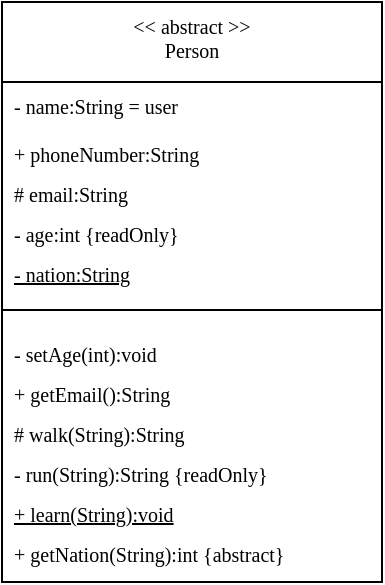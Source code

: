 <mxfile version="26.2.4">
  <diagram id="C5RBs43oDa-KdzZeNtuy" name="Page-1">
    <mxGraphModel dx="694" dy="417" grid="1" gridSize="10" guides="1" tooltips="1" connect="1" arrows="1" fold="1" page="1" pageScale="1" pageWidth="827" pageHeight="1169" math="0" shadow="0">
      <root>
        <mxCell id="WIyWlLk6GJQsqaUBKTNV-0" />
        <mxCell id="WIyWlLk6GJQsqaUBKTNV-1" parent="WIyWlLk6GJQsqaUBKTNV-0" />
        <mxCell id="zkfFHV4jXpPFQw0GAbJ--0" value="&lt;&lt; abstract &gt;&gt;&#xa;Person" style="swimlane;fontStyle=0;align=center;verticalAlign=top;childLayout=stackLayout;horizontal=1;startSize=40;horizontalStack=0;resizeParent=1;resizeLast=0;collapsible=1;marginBottom=0;rounded=0;shadow=0;strokeWidth=1;fontFamily=Verdana;fontSize=10;" parent="WIyWlLk6GJQsqaUBKTNV-1" vertex="1">
          <mxGeometry x="190" y="70" width="190" height="290" as="geometry">
            <mxRectangle x="190" y="70" width="160" height="26" as="alternateBounds" />
          </mxGeometry>
        </mxCell>
        <mxCell id="M5ghbHUH7WV-reWt8jWr-9" value="- name:String = user" style="text;align=left;verticalAlign=top;spacingLeft=4;spacingRight=4;overflow=hidden;rotatable=0;points=[[0,0.5],[1,0.5]];portConstraint=eastwest;fontFamily=Verdana;fontSize=10;" vertex="1" parent="zkfFHV4jXpPFQw0GAbJ--0">
          <mxGeometry y="40" width="190" height="24" as="geometry" />
        </mxCell>
        <mxCell id="zkfFHV4jXpPFQw0GAbJ--2" value="+ phoneNumber:String" style="text;align=left;verticalAlign=top;spacingLeft=4;spacingRight=4;overflow=hidden;rotatable=0;points=[[0,0.5],[1,0.5]];portConstraint=eastwest;rounded=0;shadow=0;html=0;fontFamily=Verdana;fontSize=10;" parent="zkfFHV4jXpPFQw0GAbJ--0" vertex="1">
          <mxGeometry y="64" width="190" height="20" as="geometry" />
        </mxCell>
        <mxCell id="zkfFHV4jXpPFQw0GAbJ--3" value="# email:String" style="text;align=left;verticalAlign=top;spacingLeft=4;spacingRight=4;overflow=hidden;rotatable=0;points=[[0,0.5],[1,0.5]];portConstraint=eastwest;rounded=0;shadow=0;html=0;fontStyle=0;fontFamily=Verdana;fontSize=10;" parent="zkfFHV4jXpPFQw0GAbJ--0" vertex="1">
          <mxGeometry y="84" width="190" height="20" as="geometry" />
        </mxCell>
        <mxCell id="zkfFHV4jXpPFQw0GAbJ--5" value="- age:int {readOnly}" style="text;align=left;verticalAlign=top;spacingLeft=4;spacingRight=4;overflow=hidden;rotatable=0;points=[[0,0.5],[1,0.5]];portConstraint=eastwest;fontFamily=Verdana;fontSize=10;" parent="zkfFHV4jXpPFQw0GAbJ--0" vertex="1">
          <mxGeometry y="104" width="190" height="20" as="geometry" />
        </mxCell>
        <mxCell id="M5ghbHUH7WV-reWt8jWr-6" value="- nation:String" style="text;align=left;verticalAlign=top;spacingLeft=4;spacingRight=4;overflow=hidden;rotatable=0;points=[[0,0.5],[1,0.5]];portConstraint=eastwest;fontFamily=Verdana;fontSize=10;fontStyle=4" vertex="1" parent="zkfFHV4jXpPFQw0GAbJ--0">
          <mxGeometry y="124" width="190" height="20" as="geometry" />
        </mxCell>
        <mxCell id="zkfFHV4jXpPFQw0GAbJ--4" value="" style="line;html=1;strokeWidth=1;align=left;verticalAlign=middle;spacingTop=-1;spacingLeft=3;spacingRight=3;rotatable=0;labelPosition=right;points=[];portConstraint=eastwest;fontFamily=Verdana;fontSize=10;" parent="zkfFHV4jXpPFQw0GAbJ--0" vertex="1">
          <mxGeometry y="144" width="190" height="20" as="geometry" />
        </mxCell>
        <mxCell id="M5ghbHUH7WV-reWt8jWr-2" value="- setAge(int):void" style="text;align=left;verticalAlign=top;spacingLeft=4;spacingRight=4;overflow=hidden;rotatable=0;points=[[0,0.5],[1,0.5]];portConstraint=eastwest;fontFamily=Verdana;fontSize=10;" vertex="1" parent="zkfFHV4jXpPFQw0GAbJ--0">
          <mxGeometry y="164" width="190" height="20" as="geometry" />
        </mxCell>
        <mxCell id="M5ghbHUH7WV-reWt8jWr-3" value="+ getEmail():String" style="text;align=left;verticalAlign=top;spacingLeft=4;spacingRight=4;overflow=hidden;rotatable=0;points=[[0,0.5],[1,0.5]];portConstraint=eastwest;fontFamily=Verdana;fontSize=10;" vertex="1" parent="zkfFHV4jXpPFQw0GAbJ--0">
          <mxGeometry y="184" width="190" height="20" as="geometry" />
        </mxCell>
        <mxCell id="M5ghbHUH7WV-reWt8jWr-4" value="# walk(String):String" style="text;align=left;verticalAlign=top;spacingLeft=4;spacingRight=4;overflow=hidden;rotatable=0;points=[[0,0.5],[1,0.5]];portConstraint=eastwest;fontFamily=Verdana;fontSize=10;" vertex="1" parent="zkfFHV4jXpPFQw0GAbJ--0">
          <mxGeometry y="204" width="190" height="20" as="geometry" />
        </mxCell>
        <mxCell id="M5ghbHUH7WV-reWt8jWr-5" value="- run(String):String {readOnly}" style="text;align=left;verticalAlign=top;spacingLeft=4;spacingRight=4;overflow=hidden;rotatable=0;points=[[0,0.5],[1,0.5]];portConstraint=eastwest;fontFamily=Verdana;fontSize=10;" vertex="1" parent="zkfFHV4jXpPFQw0GAbJ--0">
          <mxGeometry y="224" width="190" height="20" as="geometry" />
        </mxCell>
        <mxCell id="M5ghbHUH7WV-reWt8jWr-7" value="+ learn(String):void" style="text;align=left;verticalAlign=top;spacingLeft=4;spacingRight=4;overflow=hidden;rotatable=0;points=[[0,0.5],[1,0.5]];portConstraint=eastwest;fontFamily=Verdana;fontSize=10;fontStyle=4" vertex="1" parent="zkfFHV4jXpPFQw0GAbJ--0">
          <mxGeometry y="244" width="190" height="20" as="geometry" />
        </mxCell>
        <mxCell id="M5ghbHUH7WV-reWt8jWr-8" value="+ getNation(String):int {abstract}" style="text;align=left;verticalAlign=top;spacingLeft=4;spacingRight=4;overflow=hidden;rotatable=0;points=[[0,0.5],[1,0.5]];portConstraint=eastwest;fontFamily=Verdana;fontSize=10;fontStyle=0" vertex="1" parent="zkfFHV4jXpPFQw0GAbJ--0">
          <mxGeometry y="264" width="190" height="20" as="geometry" />
        </mxCell>
      </root>
    </mxGraphModel>
  </diagram>
</mxfile>
